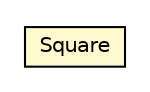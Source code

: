#!/usr/local/bin/dot
#
# Class diagram 
# Generated by UMLGraph version 5.1 (http://www.umlgraph.org/)
#

digraph G {
	edge [fontname="Helvetica",fontsize=10,labelfontname="Helvetica",labelfontsize=10];
	node [fontname="Helvetica",fontsize=10,shape=plaintext];
	nodesep=0.25;
	ranksep=0.5;
	// edu.proz.checkers.client.model.Square
	c2248 [label=<<table title="edu.proz.checkers.client.model.Square" border="0" cellborder="1" cellspacing="0" cellpadding="2" port="p" bgcolor="lemonChiffon" href="./Square.html">
		<tr><td><table border="0" cellspacing="0" cellpadding="1">
<tr><td align="center" balign="center"> Square </td></tr>
		</table></td></tr>
		</table>>, fontname="Helvetica", fontcolor="black", fontsize=10.0];
}

